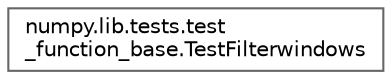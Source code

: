digraph "Graphical Class Hierarchy"
{
 // LATEX_PDF_SIZE
  bgcolor="transparent";
  edge [fontname=Helvetica,fontsize=10,labelfontname=Helvetica,labelfontsize=10];
  node [fontname=Helvetica,fontsize=10,shape=box,height=0.2,width=0.4];
  rankdir="LR";
  Node0 [id="Node000000",label="numpy.lib.tests.test\l_function_base.TestFilterwindows",height=0.2,width=0.4,color="grey40", fillcolor="white", style="filled",URL="$de/d6f/classnumpy_1_1lib_1_1tests_1_1test__function__base_1_1TestFilterwindows.html",tooltip=" "];
}
